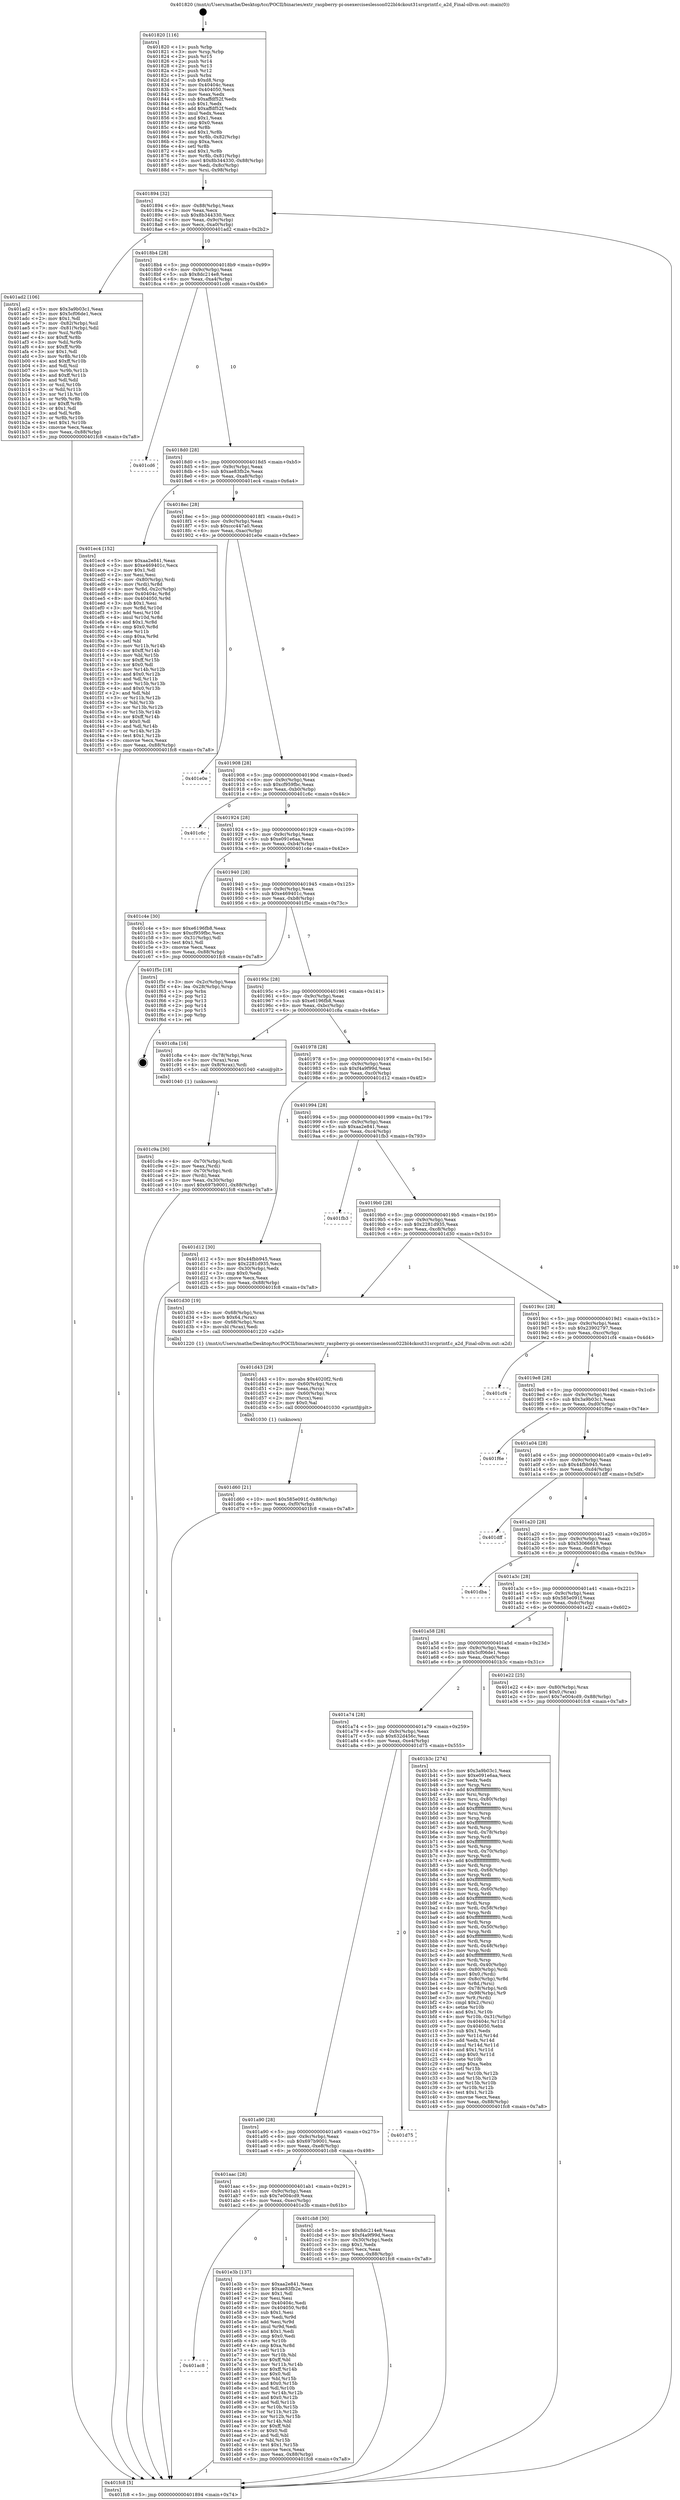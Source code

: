 digraph "0x401820" {
  label = "0x401820 (/mnt/c/Users/mathe/Desktop/tcc/POCII/binaries/extr_raspberry-pi-osexerciseslesson022bl4ckout31srcprintf.c_a2d_Final-ollvm.out::main(0))"
  labelloc = "t"
  node[shape=record]

  Entry [label="",width=0.3,height=0.3,shape=circle,fillcolor=black,style=filled]
  "0x401894" [label="{
     0x401894 [32]\l
     | [instrs]\l
     &nbsp;&nbsp;0x401894 \<+6\>: mov -0x88(%rbp),%eax\l
     &nbsp;&nbsp;0x40189a \<+2\>: mov %eax,%ecx\l
     &nbsp;&nbsp;0x40189c \<+6\>: sub $0x8b344330,%ecx\l
     &nbsp;&nbsp;0x4018a2 \<+6\>: mov %eax,-0x9c(%rbp)\l
     &nbsp;&nbsp;0x4018a8 \<+6\>: mov %ecx,-0xa0(%rbp)\l
     &nbsp;&nbsp;0x4018ae \<+6\>: je 0000000000401ad2 \<main+0x2b2\>\l
  }"]
  "0x401ad2" [label="{
     0x401ad2 [106]\l
     | [instrs]\l
     &nbsp;&nbsp;0x401ad2 \<+5\>: mov $0x3a9b03c1,%eax\l
     &nbsp;&nbsp;0x401ad7 \<+5\>: mov $0x5cf06de1,%ecx\l
     &nbsp;&nbsp;0x401adc \<+2\>: mov $0x1,%dl\l
     &nbsp;&nbsp;0x401ade \<+7\>: mov -0x82(%rbp),%sil\l
     &nbsp;&nbsp;0x401ae5 \<+7\>: mov -0x81(%rbp),%dil\l
     &nbsp;&nbsp;0x401aec \<+3\>: mov %sil,%r8b\l
     &nbsp;&nbsp;0x401aef \<+4\>: xor $0xff,%r8b\l
     &nbsp;&nbsp;0x401af3 \<+3\>: mov %dil,%r9b\l
     &nbsp;&nbsp;0x401af6 \<+4\>: xor $0xff,%r9b\l
     &nbsp;&nbsp;0x401afa \<+3\>: xor $0x1,%dl\l
     &nbsp;&nbsp;0x401afd \<+3\>: mov %r8b,%r10b\l
     &nbsp;&nbsp;0x401b00 \<+4\>: and $0xff,%r10b\l
     &nbsp;&nbsp;0x401b04 \<+3\>: and %dl,%sil\l
     &nbsp;&nbsp;0x401b07 \<+3\>: mov %r9b,%r11b\l
     &nbsp;&nbsp;0x401b0a \<+4\>: and $0xff,%r11b\l
     &nbsp;&nbsp;0x401b0e \<+3\>: and %dl,%dil\l
     &nbsp;&nbsp;0x401b11 \<+3\>: or %sil,%r10b\l
     &nbsp;&nbsp;0x401b14 \<+3\>: or %dil,%r11b\l
     &nbsp;&nbsp;0x401b17 \<+3\>: xor %r11b,%r10b\l
     &nbsp;&nbsp;0x401b1a \<+3\>: or %r9b,%r8b\l
     &nbsp;&nbsp;0x401b1d \<+4\>: xor $0xff,%r8b\l
     &nbsp;&nbsp;0x401b21 \<+3\>: or $0x1,%dl\l
     &nbsp;&nbsp;0x401b24 \<+3\>: and %dl,%r8b\l
     &nbsp;&nbsp;0x401b27 \<+3\>: or %r8b,%r10b\l
     &nbsp;&nbsp;0x401b2a \<+4\>: test $0x1,%r10b\l
     &nbsp;&nbsp;0x401b2e \<+3\>: cmovne %ecx,%eax\l
     &nbsp;&nbsp;0x401b31 \<+6\>: mov %eax,-0x88(%rbp)\l
     &nbsp;&nbsp;0x401b37 \<+5\>: jmp 0000000000401fc8 \<main+0x7a8\>\l
  }"]
  "0x4018b4" [label="{
     0x4018b4 [28]\l
     | [instrs]\l
     &nbsp;&nbsp;0x4018b4 \<+5\>: jmp 00000000004018b9 \<main+0x99\>\l
     &nbsp;&nbsp;0x4018b9 \<+6\>: mov -0x9c(%rbp),%eax\l
     &nbsp;&nbsp;0x4018bf \<+5\>: sub $0x8dc214e8,%eax\l
     &nbsp;&nbsp;0x4018c4 \<+6\>: mov %eax,-0xa4(%rbp)\l
     &nbsp;&nbsp;0x4018ca \<+6\>: je 0000000000401cd6 \<main+0x4b6\>\l
  }"]
  "0x401fc8" [label="{
     0x401fc8 [5]\l
     | [instrs]\l
     &nbsp;&nbsp;0x401fc8 \<+5\>: jmp 0000000000401894 \<main+0x74\>\l
  }"]
  "0x401820" [label="{
     0x401820 [116]\l
     | [instrs]\l
     &nbsp;&nbsp;0x401820 \<+1\>: push %rbp\l
     &nbsp;&nbsp;0x401821 \<+3\>: mov %rsp,%rbp\l
     &nbsp;&nbsp;0x401824 \<+2\>: push %r15\l
     &nbsp;&nbsp;0x401826 \<+2\>: push %r14\l
     &nbsp;&nbsp;0x401828 \<+2\>: push %r13\l
     &nbsp;&nbsp;0x40182a \<+2\>: push %r12\l
     &nbsp;&nbsp;0x40182c \<+1\>: push %rbx\l
     &nbsp;&nbsp;0x40182d \<+7\>: sub $0xd8,%rsp\l
     &nbsp;&nbsp;0x401834 \<+7\>: mov 0x40404c,%eax\l
     &nbsp;&nbsp;0x40183b \<+7\>: mov 0x404050,%ecx\l
     &nbsp;&nbsp;0x401842 \<+2\>: mov %eax,%edx\l
     &nbsp;&nbsp;0x401844 \<+6\>: sub $0xaffdf52f,%edx\l
     &nbsp;&nbsp;0x40184a \<+3\>: sub $0x1,%edx\l
     &nbsp;&nbsp;0x40184d \<+6\>: add $0xaffdf52f,%edx\l
     &nbsp;&nbsp;0x401853 \<+3\>: imul %edx,%eax\l
     &nbsp;&nbsp;0x401856 \<+3\>: and $0x1,%eax\l
     &nbsp;&nbsp;0x401859 \<+3\>: cmp $0x0,%eax\l
     &nbsp;&nbsp;0x40185c \<+4\>: sete %r8b\l
     &nbsp;&nbsp;0x401860 \<+4\>: and $0x1,%r8b\l
     &nbsp;&nbsp;0x401864 \<+7\>: mov %r8b,-0x82(%rbp)\l
     &nbsp;&nbsp;0x40186b \<+3\>: cmp $0xa,%ecx\l
     &nbsp;&nbsp;0x40186e \<+4\>: setl %r8b\l
     &nbsp;&nbsp;0x401872 \<+4\>: and $0x1,%r8b\l
     &nbsp;&nbsp;0x401876 \<+7\>: mov %r8b,-0x81(%rbp)\l
     &nbsp;&nbsp;0x40187d \<+10\>: movl $0x8b344330,-0x88(%rbp)\l
     &nbsp;&nbsp;0x401887 \<+6\>: mov %edi,-0x8c(%rbp)\l
     &nbsp;&nbsp;0x40188d \<+7\>: mov %rsi,-0x98(%rbp)\l
  }"]
  Exit [label="",width=0.3,height=0.3,shape=circle,fillcolor=black,style=filled,peripheries=2]
  "0x401cd6" [label="{
     0x401cd6\l
  }", style=dashed]
  "0x4018d0" [label="{
     0x4018d0 [28]\l
     | [instrs]\l
     &nbsp;&nbsp;0x4018d0 \<+5\>: jmp 00000000004018d5 \<main+0xb5\>\l
     &nbsp;&nbsp;0x4018d5 \<+6\>: mov -0x9c(%rbp),%eax\l
     &nbsp;&nbsp;0x4018db \<+5\>: sub $0xae83fb2e,%eax\l
     &nbsp;&nbsp;0x4018e0 \<+6\>: mov %eax,-0xa8(%rbp)\l
     &nbsp;&nbsp;0x4018e6 \<+6\>: je 0000000000401ec4 \<main+0x6a4\>\l
  }"]
  "0x401ac8" [label="{
     0x401ac8\l
  }", style=dashed]
  "0x401ec4" [label="{
     0x401ec4 [152]\l
     | [instrs]\l
     &nbsp;&nbsp;0x401ec4 \<+5\>: mov $0xaa2e841,%eax\l
     &nbsp;&nbsp;0x401ec9 \<+5\>: mov $0xe469401c,%ecx\l
     &nbsp;&nbsp;0x401ece \<+2\>: mov $0x1,%dl\l
     &nbsp;&nbsp;0x401ed0 \<+2\>: xor %esi,%esi\l
     &nbsp;&nbsp;0x401ed2 \<+4\>: mov -0x80(%rbp),%rdi\l
     &nbsp;&nbsp;0x401ed6 \<+3\>: mov (%rdi),%r8d\l
     &nbsp;&nbsp;0x401ed9 \<+4\>: mov %r8d,-0x2c(%rbp)\l
     &nbsp;&nbsp;0x401edd \<+8\>: mov 0x40404c,%r8d\l
     &nbsp;&nbsp;0x401ee5 \<+8\>: mov 0x404050,%r9d\l
     &nbsp;&nbsp;0x401eed \<+3\>: sub $0x1,%esi\l
     &nbsp;&nbsp;0x401ef0 \<+3\>: mov %r8d,%r10d\l
     &nbsp;&nbsp;0x401ef3 \<+3\>: add %esi,%r10d\l
     &nbsp;&nbsp;0x401ef6 \<+4\>: imul %r10d,%r8d\l
     &nbsp;&nbsp;0x401efa \<+4\>: and $0x1,%r8d\l
     &nbsp;&nbsp;0x401efe \<+4\>: cmp $0x0,%r8d\l
     &nbsp;&nbsp;0x401f02 \<+4\>: sete %r11b\l
     &nbsp;&nbsp;0x401f06 \<+4\>: cmp $0xa,%r9d\l
     &nbsp;&nbsp;0x401f0a \<+3\>: setl %bl\l
     &nbsp;&nbsp;0x401f0d \<+3\>: mov %r11b,%r14b\l
     &nbsp;&nbsp;0x401f10 \<+4\>: xor $0xff,%r14b\l
     &nbsp;&nbsp;0x401f14 \<+3\>: mov %bl,%r15b\l
     &nbsp;&nbsp;0x401f17 \<+4\>: xor $0xff,%r15b\l
     &nbsp;&nbsp;0x401f1b \<+3\>: xor $0x0,%dl\l
     &nbsp;&nbsp;0x401f1e \<+3\>: mov %r14b,%r12b\l
     &nbsp;&nbsp;0x401f21 \<+4\>: and $0x0,%r12b\l
     &nbsp;&nbsp;0x401f25 \<+3\>: and %dl,%r11b\l
     &nbsp;&nbsp;0x401f28 \<+3\>: mov %r15b,%r13b\l
     &nbsp;&nbsp;0x401f2b \<+4\>: and $0x0,%r13b\l
     &nbsp;&nbsp;0x401f2f \<+2\>: and %dl,%bl\l
     &nbsp;&nbsp;0x401f31 \<+3\>: or %r11b,%r12b\l
     &nbsp;&nbsp;0x401f34 \<+3\>: or %bl,%r13b\l
     &nbsp;&nbsp;0x401f37 \<+3\>: xor %r13b,%r12b\l
     &nbsp;&nbsp;0x401f3a \<+3\>: or %r15b,%r14b\l
     &nbsp;&nbsp;0x401f3d \<+4\>: xor $0xff,%r14b\l
     &nbsp;&nbsp;0x401f41 \<+3\>: or $0x0,%dl\l
     &nbsp;&nbsp;0x401f44 \<+3\>: and %dl,%r14b\l
     &nbsp;&nbsp;0x401f47 \<+3\>: or %r14b,%r12b\l
     &nbsp;&nbsp;0x401f4a \<+4\>: test $0x1,%r12b\l
     &nbsp;&nbsp;0x401f4e \<+3\>: cmovne %ecx,%eax\l
     &nbsp;&nbsp;0x401f51 \<+6\>: mov %eax,-0x88(%rbp)\l
     &nbsp;&nbsp;0x401f57 \<+5\>: jmp 0000000000401fc8 \<main+0x7a8\>\l
  }"]
  "0x4018ec" [label="{
     0x4018ec [28]\l
     | [instrs]\l
     &nbsp;&nbsp;0x4018ec \<+5\>: jmp 00000000004018f1 \<main+0xd1\>\l
     &nbsp;&nbsp;0x4018f1 \<+6\>: mov -0x9c(%rbp),%eax\l
     &nbsp;&nbsp;0x4018f7 \<+5\>: sub $0xccc447a0,%eax\l
     &nbsp;&nbsp;0x4018fc \<+6\>: mov %eax,-0xac(%rbp)\l
     &nbsp;&nbsp;0x401902 \<+6\>: je 0000000000401e0e \<main+0x5ee\>\l
  }"]
  "0x401e3b" [label="{
     0x401e3b [137]\l
     | [instrs]\l
     &nbsp;&nbsp;0x401e3b \<+5\>: mov $0xaa2e841,%eax\l
     &nbsp;&nbsp;0x401e40 \<+5\>: mov $0xae83fb2e,%ecx\l
     &nbsp;&nbsp;0x401e45 \<+2\>: mov $0x1,%dl\l
     &nbsp;&nbsp;0x401e47 \<+2\>: xor %esi,%esi\l
     &nbsp;&nbsp;0x401e49 \<+7\>: mov 0x40404c,%edi\l
     &nbsp;&nbsp;0x401e50 \<+8\>: mov 0x404050,%r8d\l
     &nbsp;&nbsp;0x401e58 \<+3\>: sub $0x1,%esi\l
     &nbsp;&nbsp;0x401e5b \<+3\>: mov %edi,%r9d\l
     &nbsp;&nbsp;0x401e5e \<+3\>: add %esi,%r9d\l
     &nbsp;&nbsp;0x401e61 \<+4\>: imul %r9d,%edi\l
     &nbsp;&nbsp;0x401e65 \<+3\>: and $0x1,%edi\l
     &nbsp;&nbsp;0x401e68 \<+3\>: cmp $0x0,%edi\l
     &nbsp;&nbsp;0x401e6b \<+4\>: sete %r10b\l
     &nbsp;&nbsp;0x401e6f \<+4\>: cmp $0xa,%r8d\l
     &nbsp;&nbsp;0x401e73 \<+4\>: setl %r11b\l
     &nbsp;&nbsp;0x401e77 \<+3\>: mov %r10b,%bl\l
     &nbsp;&nbsp;0x401e7a \<+3\>: xor $0xff,%bl\l
     &nbsp;&nbsp;0x401e7d \<+3\>: mov %r11b,%r14b\l
     &nbsp;&nbsp;0x401e80 \<+4\>: xor $0xff,%r14b\l
     &nbsp;&nbsp;0x401e84 \<+3\>: xor $0x0,%dl\l
     &nbsp;&nbsp;0x401e87 \<+3\>: mov %bl,%r15b\l
     &nbsp;&nbsp;0x401e8a \<+4\>: and $0x0,%r15b\l
     &nbsp;&nbsp;0x401e8e \<+3\>: and %dl,%r10b\l
     &nbsp;&nbsp;0x401e91 \<+3\>: mov %r14b,%r12b\l
     &nbsp;&nbsp;0x401e94 \<+4\>: and $0x0,%r12b\l
     &nbsp;&nbsp;0x401e98 \<+3\>: and %dl,%r11b\l
     &nbsp;&nbsp;0x401e9b \<+3\>: or %r10b,%r15b\l
     &nbsp;&nbsp;0x401e9e \<+3\>: or %r11b,%r12b\l
     &nbsp;&nbsp;0x401ea1 \<+3\>: xor %r12b,%r15b\l
     &nbsp;&nbsp;0x401ea4 \<+3\>: or %r14b,%bl\l
     &nbsp;&nbsp;0x401ea7 \<+3\>: xor $0xff,%bl\l
     &nbsp;&nbsp;0x401eaa \<+3\>: or $0x0,%dl\l
     &nbsp;&nbsp;0x401ead \<+2\>: and %dl,%bl\l
     &nbsp;&nbsp;0x401eaf \<+3\>: or %bl,%r15b\l
     &nbsp;&nbsp;0x401eb2 \<+4\>: test $0x1,%r15b\l
     &nbsp;&nbsp;0x401eb6 \<+3\>: cmovne %ecx,%eax\l
     &nbsp;&nbsp;0x401eb9 \<+6\>: mov %eax,-0x88(%rbp)\l
     &nbsp;&nbsp;0x401ebf \<+5\>: jmp 0000000000401fc8 \<main+0x7a8\>\l
  }"]
  "0x401e0e" [label="{
     0x401e0e\l
  }", style=dashed]
  "0x401908" [label="{
     0x401908 [28]\l
     | [instrs]\l
     &nbsp;&nbsp;0x401908 \<+5\>: jmp 000000000040190d \<main+0xed\>\l
     &nbsp;&nbsp;0x40190d \<+6\>: mov -0x9c(%rbp),%eax\l
     &nbsp;&nbsp;0x401913 \<+5\>: sub $0xcf959fbc,%eax\l
     &nbsp;&nbsp;0x401918 \<+6\>: mov %eax,-0xb0(%rbp)\l
     &nbsp;&nbsp;0x40191e \<+6\>: je 0000000000401c6c \<main+0x44c\>\l
  }"]
  "0x401d60" [label="{
     0x401d60 [21]\l
     | [instrs]\l
     &nbsp;&nbsp;0x401d60 \<+10\>: movl $0x585e091f,-0x88(%rbp)\l
     &nbsp;&nbsp;0x401d6a \<+6\>: mov %eax,-0xf0(%rbp)\l
     &nbsp;&nbsp;0x401d70 \<+5\>: jmp 0000000000401fc8 \<main+0x7a8\>\l
  }"]
  "0x401c6c" [label="{
     0x401c6c\l
  }", style=dashed]
  "0x401924" [label="{
     0x401924 [28]\l
     | [instrs]\l
     &nbsp;&nbsp;0x401924 \<+5\>: jmp 0000000000401929 \<main+0x109\>\l
     &nbsp;&nbsp;0x401929 \<+6\>: mov -0x9c(%rbp),%eax\l
     &nbsp;&nbsp;0x40192f \<+5\>: sub $0xe091e6aa,%eax\l
     &nbsp;&nbsp;0x401934 \<+6\>: mov %eax,-0xb4(%rbp)\l
     &nbsp;&nbsp;0x40193a \<+6\>: je 0000000000401c4e \<main+0x42e\>\l
  }"]
  "0x401d43" [label="{
     0x401d43 [29]\l
     | [instrs]\l
     &nbsp;&nbsp;0x401d43 \<+10\>: movabs $0x4020f2,%rdi\l
     &nbsp;&nbsp;0x401d4d \<+4\>: mov -0x60(%rbp),%rcx\l
     &nbsp;&nbsp;0x401d51 \<+2\>: mov %eax,(%rcx)\l
     &nbsp;&nbsp;0x401d53 \<+4\>: mov -0x60(%rbp),%rcx\l
     &nbsp;&nbsp;0x401d57 \<+2\>: mov (%rcx),%esi\l
     &nbsp;&nbsp;0x401d59 \<+2\>: mov $0x0,%al\l
     &nbsp;&nbsp;0x401d5b \<+5\>: call 0000000000401030 \<printf@plt\>\l
     | [calls]\l
     &nbsp;&nbsp;0x401030 \{1\} (unknown)\l
  }"]
  "0x401c4e" [label="{
     0x401c4e [30]\l
     | [instrs]\l
     &nbsp;&nbsp;0x401c4e \<+5\>: mov $0xe6196fb8,%eax\l
     &nbsp;&nbsp;0x401c53 \<+5\>: mov $0xcf959fbc,%ecx\l
     &nbsp;&nbsp;0x401c58 \<+3\>: mov -0x31(%rbp),%dl\l
     &nbsp;&nbsp;0x401c5b \<+3\>: test $0x1,%dl\l
     &nbsp;&nbsp;0x401c5e \<+3\>: cmovne %ecx,%eax\l
     &nbsp;&nbsp;0x401c61 \<+6\>: mov %eax,-0x88(%rbp)\l
     &nbsp;&nbsp;0x401c67 \<+5\>: jmp 0000000000401fc8 \<main+0x7a8\>\l
  }"]
  "0x401940" [label="{
     0x401940 [28]\l
     | [instrs]\l
     &nbsp;&nbsp;0x401940 \<+5\>: jmp 0000000000401945 \<main+0x125\>\l
     &nbsp;&nbsp;0x401945 \<+6\>: mov -0x9c(%rbp),%eax\l
     &nbsp;&nbsp;0x40194b \<+5\>: sub $0xe469401c,%eax\l
     &nbsp;&nbsp;0x401950 \<+6\>: mov %eax,-0xb8(%rbp)\l
     &nbsp;&nbsp;0x401956 \<+6\>: je 0000000000401f5c \<main+0x73c\>\l
  }"]
  "0x401aac" [label="{
     0x401aac [28]\l
     | [instrs]\l
     &nbsp;&nbsp;0x401aac \<+5\>: jmp 0000000000401ab1 \<main+0x291\>\l
     &nbsp;&nbsp;0x401ab1 \<+6\>: mov -0x9c(%rbp),%eax\l
     &nbsp;&nbsp;0x401ab7 \<+5\>: sub $0x7e004cd9,%eax\l
     &nbsp;&nbsp;0x401abc \<+6\>: mov %eax,-0xec(%rbp)\l
     &nbsp;&nbsp;0x401ac2 \<+6\>: je 0000000000401e3b \<main+0x61b\>\l
  }"]
  "0x401f5c" [label="{
     0x401f5c [18]\l
     | [instrs]\l
     &nbsp;&nbsp;0x401f5c \<+3\>: mov -0x2c(%rbp),%eax\l
     &nbsp;&nbsp;0x401f5f \<+4\>: lea -0x28(%rbp),%rsp\l
     &nbsp;&nbsp;0x401f63 \<+1\>: pop %rbx\l
     &nbsp;&nbsp;0x401f64 \<+2\>: pop %r12\l
     &nbsp;&nbsp;0x401f66 \<+2\>: pop %r13\l
     &nbsp;&nbsp;0x401f68 \<+2\>: pop %r14\l
     &nbsp;&nbsp;0x401f6a \<+2\>: pop %r15\l
     &nbsp;&nbsp;0x401f6c \<+1\>: pop %rbp\l
     &nbsp;&nbsp;0x401f6d \<+1\>: ret\l
  }"]
  "0x40195c" [label="{
     0x40195c [28]\l
     | [instrs]\l
     &nbsp;&nbsp;0x40195c \<+5\>: jmp 0000000000401961 \<main+0x141\>\l
     &nbsp;&nbsp;0x401961 \<+6\>: mov -0x9c(%rbp),%eax\l
     &nbsp;&nbsp;0x401967 \<+5\>: sub $0xe6196fb8,%eax\l
     &nbsp;&nbsp;0x40196c \<+6\>: mov %eax,-0xbc(%rbp)\l
     &nbsp;&nbsp;0x401972 \<+6\>: je 0000000000401c8a \<main+0x46a\>\l
  }"]
  "0x401cb8" [label="{
     0x401cb8 [30]\l
     | [instrs]\l
     &nbsp;&nbsp;0x401cb8 \<+5\>: mov $0x8dc214e8,%eax\l
     &nbsp;&nbsp;0x401cbd \<+5\>: mov $0xf4a9f99d,%ecx\l
     &nbsp;&nbsp;0x401cc2 \<+3\>: mov -0x30(%rbp),%edx\l
     &nbsp;&nbsp;0x401cc5 \<+3\>: cmp $0x1,%edx\l
     &nbsp;&nbsp;0x401cc8 \<+3\>: cmovl %ecx,%eax\l
     &nbsp;&nbsp;0x401ccb \<+6\>: mov %eax,-0x88(%rbp)\l
     &nbsp;&nbsp;0x401cd1 \<+5\>: jmp 0000000000401fc8 \<main+0x7a8\>\l
  }"]
  "0x401c8a" [label="{
     0x401c8a [16]\l
     | [instrs]\l
     &nbsp;&nbsp;0x401c8a \<+4\>: mov -0x78(%rbp),%rax\l
     &nbsp;&nbsp;0x401c8e \<+3\>: mov (%rax),%rax\l
     &nbsp;&nbsp;0x401c91 \<+4\>: mov 0x8(%rax),%rdi\l
     &nbsp;&nbsp;0x401c95 \<+5\>: call 0000000000401040 \<atoi@plt\>\l
     | [calls]\l
     &nbsp;&nbsp;0x401040 \{1\} (unknown)\l
  }"]
  "0x401978" [label="{
     0x401978 [28]\l
     | [instrs]\l
     &nbsp;&nbsp;0x401978 \<+5\>: jmp 000000000040197d \<main+0x15d\>\l
     &nbsp;&nbsp;0x40197d \<+6\>: mov -0x9c(%rbp),%eax\l
     &nbsp;&nbsp;0x401983 \<+5\>: sub $0xf4a9f99d,%eax\l
     &nbsp;&nbsp;0x401988 \<+6\>: mov %eax,-0xc0(%rbp)\l
     &nbsp;&nbsp;0x40198e \<+6\>: je 0000000000401d12 \<main+0x4f2\>\l
  }"]
  "0x401a90" [label="{
     0x401a90 [28]\l
     | [instrs]\l
     &nbsp;&nbsp;0x401a90 \<+5\>: jmp 0000000000401a95 \<main+0x275\>\l
     &nbsp;&nbsp;0x401a95 \<+6\>: mov -0x9c(%rbp),%eax\l
     &nbsp;&nbsp;0x401a9b \<+5\>: sub $0x697b9001,%eax\l
     &nbsp;&nbsp;0x401aa0 \<+6\>: mov %eax,-0xe8(%rbp)\l
     &nbsp;&nbsp;0x401aa6 \<+6\>: je 0000000000401cb8 \<main+0x498\>\l
  }"]
  "0x401d12" [label="{
     0x401d12 [30]\l
     | [instrs]\l
     &nbsp;&nbsp;0x401d12 \<+5\>: mov $0x44fbb945,%eax\l
     &nbsp;&nbsp;0x401d17 \<+5\>: mov $0x2281d935,%ecx\l
     &nbsp;&nbsp;0x401d1c \<+3\>: mov -0x30(%rbp),%edx\l
     &nbsp;&nbsp;0x401d1f \<+3\>: cmp $0x0,%edx\l
     &nbsp;&nbsp;0x401d22 \<+3\>: cmove %ecx,%eax\l
     &nbsp;&nbsp;0x401d25 \<+6\>: mov %eax,-0x88(%rbp)\l
     &nbsp;&nbsp;0x401d2b \<+5\>: jmp 0000000000401fc8 \<main+0x7a8\>\l
  }"]
  "0x401994" [label="{
     0x401994 [28]\l
     | [instrs]\l
     &nbsp;&nbsp;0x401994 \<+5\>: jmp 0000000000401999 \<main+0x179\>\l
     &nbsp;&nbsp;0x401999 \<+6\>: mov -0x9c(%rbp),%eax\l
     &nbsp;&nbsp;0x40199f \<+5\>: sub $0xaa2e841,%eax\l
     &nbsp;&nbsp;0x4019a4 \<+6\>: mov %eax,-0xc4(%rbp)\l
     &nbsp;&nbsp;0x4019aa \<+6\>: je 0000000000401fb3 \<main+0x793\>\l
  }"]
  "0x401d75" [label="{
     0x401d75\l
  }", style=dashed]
  "0x401fb3" [label="{
     0x401fb3\l
  }", style=dashed]
  "0x4019b0" [label="{
     0x4019b0 [28]\l
     | [instrs]\l
     &nbsp;&nbsp;0x4019b0 \<+5\>: jmp 00000000004019b5 \<main+0x195\>\l
     &nbsp;&nbsp;0x4019b5 \<+6\>: mov -0x9c(%rbp),%eax\l
     &nbsp;&nbsp;0x4019bb \<+5\>: sub $0x2281d935,%eax\l
     &nbsp;&nbsp;0x4019c0 \<+6\>: mov %eax,-0xc8(%rbp)\l
     &nbsp;&nbsp;0x4019c6 \<+6\>: je 0000000000401d30 \<main+0x510\>\l
  }"]
  "0x401c9a" [label="{
     0x401c9a [30]\l
     | [instrs]\l
     &nbsp;&nbsp;0x401c9a \<+4\>: mov -0x70(%rbp),%rdi\l
     &nbsp;&nbsp;0x401c9e \<+2\>: mov %eax,(%rdi)\l
     &nbsp;&nbsp;0x401ca0 \<+4\>: mov -0x70(%rbp),%rdi\l
     &nbsp;&nbsp;0x401ca4 \<+2\>: mov (%rdi),%eax\l
     &nbsp;&nbsp;0x401ca6 \<+3\>: mov %eax,-0x30(%rbp)\l
     &nbsp;&nbsp;0x401ca9 \<+10\>: movl $0x697b9001,-0x88(%rbp)\l
     &nbsp;&nbsp;0x401cb3 \<+5\>: jmp 0000000000401fc8 \<main+0x7a8\>\l
  }"]
  "0x401d30" [label="{
     0x401d30 [19]\l
     | [instrs]\l
     &nbsp;&nbsp;0x401d30 \<+4\>: mov -0x68(%rbp),%rax\l
     &nbsp;&nbsp;0x401d34 \<+3\>: movb $0x64,(%rax)\l
     &nbsp;&nbsp;0x401d37 \<+4\>: mov -0x68(%rbp),%rax\l
     &nbsp;&nbsp;0x401d3b \<+3\>: movsbl (%rax),%edi\l
     &nbsp;&nbsp;0x401d3e \<+5\>: call 0000000000401220 \<a2d\>\l
     | [calls]\l
     &nbsp;&nbsp;0x401220 \{1\} (/mnt/c/Users/mathe/Desktop/tcc/POCII/binaries/extr_raspberry-pi-osexerciseslesson022bl4ckout31srcprintf.c_a2d_Final-ollvm.out::a2d)\l
  }"]
  "0x4019cc" [label="{
     0x4019cc [28]\l
     | [instrs]\l
     &nbsp;&nbsp;0x4019cc \<+5\>: jmp 00000000004019d1 \<main+0x1b1\>\l
     &nbsp;&nbsp;0x4019d1 \<+6\>: mov -0x9c(%rbp),%eax\l
     &nbsp;&nbsp;0x4019d7 \<+5\>: sub $0x23902797,%eax\l
     &nbsp;&nbsp;0x4019dc \<+6\>: mov %eax,-0xcc(%rbp)\l
     &nbsp;&nbsp;0x4019e2 \<+6\>: je 0000000000401cf4 \<main+0x4d4\>\l
  }"]
  "0x401a74" [label="{
     0x401a74 [28]\l
     | [instrs]\l
     &nbsp;&nbsp;0x401a74 \<+5\>: jmp 0000000000401a79 \<main+0x259\>\l
     &nbsp;&nbsp;0x401a79 \<+6\>: mov -0x9c(%rbp),%eax\l
     &nbsp;&nbsp;0x401a7f \<+5\>: sub $0x632d456c,%eax\l
     &nbsp;&nbsp;0x401a84 \<+6\>: mov %eax,-0xe4(%rbp)\l
     &nbsp;&nbsp;0x401a8a \<+6\>: je 0000000000401d75 \<main+0x555\>\l
  }"]
  "0x401cf4" [label="{
     0x401cf4\l
  }", style=dashed]
  "0x4019e8" [label="{
     0x4019e8 [28]\l
     | [instrs]\l
     &nbsp;&nbsp;0x4019e8 \<+5\>: jmp 00000000004019ed \<main+0x1cd\>\l
     &nbsp;&nbsp;0x4019ed \<+6\>: mov -0x9c(%rbp),%eax\l
     &nbsp;&nbsp;0x4019f3 \<+5\>: sub $0x3a9b03c1,%eax\l
     &nbsp;&nbsp;0x4019f8 \<+6\>: mov %eax,-0xd0(%rbp)\l
     &nbsp;&nbsp;0x4019fe \<+6\>: je 0000000000401f6e \<main+0x74e\>\l
  }"]
  "0x401b3c" [label="{
     0x401b3c [274]\l
     | [instrs]\l
     &nbsp;&nbsp;0x401b3c \<+5\>: mov $0x3a9b03c1,%eax\l
     &nbsp;&nbsp;0x401b41 \<+5\>: mov $0xe091e6aa,%ecx\l
     &nbsp;&nbsp;0x401b46 \<+2\>: xor %edx,%edx\l
     &nbsp;&nbsp;0x401b48 \<+3\>: mov %rsp,%rsi\l
     &nbsp;&nbsp;0x401b4b \<+4\>: add $0xfffffffffffffff0,%rsi\l
     &nbsp;&nbsp;0x401b4f \<+3\>: mov %rsi,%rsp\l
     &nbsp;&nbsp;0x401b52 \<+4\>: mov %rsi,-0x80(%rbp)\l
     &nbsp;&nbsp;0x401b56 \<+3\>: mov %rsp,%rsi\l
     &nbsp;&nbsp;0x401b59 \<+4\>: add $0xfffffffffffffff0,%rsi\l
     &nbsp;&nbsp;0x401b5d \<+3\>: mov %rsi,%rsp\l
     &nbsp;&nbsp;0x401b60 \<+3\>: mov %rsp,%rdi\l
     &nbsp;&nbsp;0x401b63 \<+4\>: add $0xfffffffffffffff0,%rdi\l
     &nbsp;&nbsp;0x401b67 \<+3\>: mov %rdi,%rsp\l
     &nbsp;&nbsp;0x401b6a \<+4\>: mov %rdi,-0x78(%rbp)\l
     &nbsp;&nbsp;0x401b6e \<+3\>: mov %rsp,%rdi\l
     &nbsp;&nbsp;0x401b71 \<+4\>: add $0xfffffffffffffff0,%rdi\l
     &nbsp;&nbsp;0x401b75 \<+3\>: mov %rdi,%rsp\l
     &nbsp;&nbsp;0x401b78 \<+4\>: mov %rdi,-0x70(%rbp)\l
     &nbsp;&nbsp;0x401b7c \<+3\>: mov %rsp,%rdi\l
     &nbsp;&nbsp;0x401b7f \<+4\>: add $0xfffffffffffffff0,%rdi\l
     &nbsp;&nbsp;0x401b83 \<+3\>: mov %rdi,%rsp\l
     &nbsp;&nbsp;0x401b86 \<+4\>: mov %rdi,-0x68(%rbp)\l
     &nbsp;&nbsp;0x401b8a \<+3\>: mov %rsp,%rdi\l
     &nbsp;&nbsp;0x401b8d \<+4\>: add $0xfffffffffffffff0,%rdi\l
     &nbsp;&nbsp;0x401b91 \<+3\>: mov %rdi,%rsp\l
     &nbsp;&nbsp;0x401b94 \<+4\>: mov %rdi,-0x60(%rbp)\l
     &nbsp;&nbsp;0x401b98 \<+3\>: mov %rsp,%rdi\l
     &nbsp;&nbsp;0x401b9b \<+4\>: add $0xfffffffffffffff0,%rdi\l
     &nbsp;&nbsp;0x401b9f \<+3\>: mov %rdi,%rsp\l
     &nbsp;&nbsp;0x401ba2 \<+4\>: mov %rdi,-0x58(%rbp)\l
     &nbsp;&nbsp;0x401ba6 \<+3\>: mov %rsp,%rdi\l
     &nbsp;&nbsp;0x401ba9 \<+4\>: add $0xfffffffffffffff0,%rdi\l
     &nbsp;&nbsp;0x401bad \<+3\>: mov %rdi,%rsp\l
     &nbsp;&nbsp;0x401bb0 \<+4\>: mov %rdi,-0x50(%rbp)\l
     &nbsp;&nbsp;0x401bb4 \<+3\>: mov %rsp,%rdi\l
     &nbsp;&nbsp;0x401bb7 \<+4\>: add $0xfffffffffffffff0,%rdi\l
     &nbsp;&nbsp;0x401bbb \<+3\>: mov %rdi,%rsp\l
     &nbsp;&nbsp;0x401bbe \<+4\>: mov %rdi,-0x48(%rbp)\l
     &nbsp;&nbsp;0x401bc2 \<+3\>: mov %rsp,%rdi\l
     &nbsp;&nbsp;0x401bc5 \<+4\>: add $0xfffffffffffffff0,%rdi\l
     &nbsp;&nbsp;0x401bc9 \<+3\>: mov %rdi,%rsp\l
     &nbsp;&nbsp;0x401bcc \<+4\>: mov %rdi,-0x40(%rbp)\l
     &nbsp;&nbsp;0x401bd0 \<+4\>: mov -0x80(%rbp),%rdi\l
     &nbsp;&nbsp;0x401bd4 \<+6\>: movl $0x0,(%rdi)\l
     &nbsp;&nbsp;0x401bda \<+7\>: mov -0x8c(%rbp),%r8d\l
     &nbsp;&nbsp;0x401be1 \<+3\>: mov %r8d,(%rsi)\l
     &nbsp;&nbsp;0x401be4 \<+4\>: mov -0x78(%rbp),%rdi\l
     &nbsp;&nbsp;0x401be8 \<+7\>: mov -0x98(%rbp),%r9\l
     &nbsp;&nbsp;0x401bef \<+3\>: mov %r9,(%rdi)\l
     &nbsp;&nbsp;0x401bf2 \<+3\>: cmpl $0x2,(%rsi)\l
     &nbsp;&nbsp;0x401bf5 \<+4\>: setne %r10b\l
     &nbsp;&nbsp;0x401bf9 \<+4\>: and $0x1,%r10b\l
     &nbsp;&nbsp;0x401bfd \<+4\>: mov %r10b,-0x31(%rbp)\l
     &nbsp;&nbsp;0x401c01 \<+8\>: mov 0x40404c,%r11d\l
     &nbsp;&nbsp;0x401c09 \<+7\>: mov 0x404050,%ebx\l
     &nbsp;&nbsp;0x401c10 \<+3\>: sub $0x1,%edx\l
     &nbsp;&nbsp;0x401c13 \<+3\>: mov %r11d,%r14d\l
     &nbsp;&nbsp;0x401c16 \<+3\>: add %edx,%r14d\l
     &nbsp;&nbsp;0x401c19 \<+4\>: imul %r14d,%r11d\l
     &nbsp;&nbsp;0x401c1d \<+4\>: and $0x1,%r11d\l
     &nbsp;&nbsp;0x401c21 \<+4\>: cmp $0x0,%r11d\l
     &nbsp;&nbsp;0x401c25 \<+4\>: sete %r10b\l
     &nbsp;&nbsp;0x401c29 \<+3\>: cmp $0xa,%ebx\l
     &nbsp;&nbsp;0x401c2c \<+4\>: setl %r15b\l
     &nbsp;&nbsp;0x401c30 \<+3\>: mov %r10b,%r12b\l
     &nbsp;&nbsp;0x401c33 \<+3\>: and %r15b,%r12b\l
     &nbsp;&nbsp;0x401c36 \<+3\>: xor %r15b,%r10b\l
     &nbsp;&nbsp;0x401c39 \<+3\>: or %r10b,%r12b\l
     &nbsp;&nbsp;0x401c3c \<+4\>: test $0x1,%r12b\l
     &nbsp;&nbsp;0x401c40 \<+3\>: cmovne %ecx,%eax\l
     &nbsp;&nbsp;0x401c43 \<+6\>: mov %eax,-0x88(%rbp)\l
     &nbsp;&nbsp;0x401c49 \<+5\>: jmp 0000000000401fc8 \<main+0x7a8\>\l
  }"]
  "0x401f6e" [label="{
     0x401f6e\l
  }", style=dashed]
  "0x401a04" [label="{
     0x401a04 [28]\l
     | [instrs]\l
     &nbsp;&nbsp;0x401a04 \<+5\>: jmp 0000000000401a09 \<main+0x1e9\>\l
     &nbsp;&nbsp;0x401a09 \<+6\>: mov -0x9c(%rbp),%eax\l
     &nbsp;&nbsp;0x401a0f \<+5\>: sub $0x44fbb945,%eax\l
     &nbsp;&nbsp;0x401a14 \<+6\>: mov %eax,-0xd4(%rbp)\l
     &nbsp;&nbsp;0x401a1a \<+6\>: je 0000000000401dff \<main+0x5df\>\l
  }"]
  "0x401a58" [label="{
     0x401a58 [28]\l
     | [instrs]\l
     &nbsp;&nbsp;0x401a58 \<+5\>: jmp 0000000000401a5d \<main+0x23d\>\l
     &nbsp;&nbsp;0x401a5d \<+6\>: mov -0x9c(%rbp),%eax\l
     &nbsp;&nbsp;0x401a63 \<+5\>: sub $0x5cf06de1,%eax\l
     &nbsp;&nbsp;0x401a68 \<+6\>: mov %eax,-0xe0(%rbp)\l
     &nbsp;&nbsp;0x401a6e \<+6\>: je 0000000000401b3c \<main+0x31c\>\l
  }"]
  "0x401dff" [label="{
     0x401dff\l
  }", style=dashed]
  "0x401a20" [label="{
     0x401a20 [28]\l
     | [instrs]\l
     &nbsp;&nbsp;0x401a20 \<+5\>: jmp 0000000000401a25 \<main+0x205\>\l
     &nbsp;&nbsp;0x401a25 \<+6\>: mov -0x9c(%rbp),%eax\l
     &nbsp;&nbsp;0x401a2b \<+5\>: sub $0x53066618,%eax\l
     &nbsp;&nbsp;0x401a30 \<+6\>: mov %eax,-0xd8(%rbp)\l
     &nbsp;&nbsp;0x401a36 \<+6\>: je 0000000000401dba \<main+0x59a\>\l
  }"]
  "0x401e22" [label="{
     0x401e22 [25]\l
     | [instrs]\l
     &nbsp;&nbsp;0x401e22 \<+4\>: mov -0x80(%rbp),%rax\l
     &nbsp;&nbsp;0x401e26 \<+6\>: movl $0x0,(%rax)\l
     &nbsp;&nbsp;0x401e2c \<+10\>: movl $0x7e004cd9,-0x88(%rbp)\l
     &nbsp;&nbsp;0x401e36 \<+5\>: jmp 0000000000401fc8 \<main+0x7a8\>\l
  }"]
  "0x401dba" [label="{
     0x401dba\l
  }", style=dashed]
  "0x401a3c" [label="{
     0x401a3c [28]\l
     | [instrs]\l
     &nbsp;&nbsp;0x401a3c \<+5\>: jmp 0000000000401a41 \<main+0x221\>\l
     &nbsp;&nbsp;0x401a41 \<+6\>: mov -0x9c(%rbp),%eax\l
     &nbsp;&nbsp;0x401a47 \<+5\>: sub $0x585e091f,%eax\l
     &nbsp;&nbsp;0x401a4c \<+6\>: mov %eax,-0xdc(%rbp)\l
     &nbsp;&nbsp;0x401a52 \<+6\>: je 0000000000401e22 \<main+0x602\>\l
  }"]
  Entry -> "0x401820" [label=" 1"]
  "0x401894" -> "0x401ad2" [label=" 1"]
  "0x401894" -> "0x4018b4" [label=" 10"]
  "0x401ad2" -> "0x401fc8" [label=" 1"]
  "0x401820" -> "0x401894" [label=" 1"]
  "0x401fc8" -> "0x401894" [label=" 10"]
  "0x401f5c" -> Exit [label=" 1"]
  "0x4018b4" -> "0x401cd6" [label=" 0"]
  "0x4018b4" -> "0x4018d0" [label=" 10"]
  "0x401ec4" -> "0x401fc8" [label=" 1"]
  "0x4018d0" -> "0x401ec4" [label=" 1"]
  "0x4018d0" -> "0x4018ec" [label=" 9"]
  "0x401e3b" -> "0x401fc8" [label=" 1"]
  "0x4018ec" -> "0x401e0e" [label=" 0"]
  "0x4018ec" -> "0x401908" [label=" 9"]
  "0x401aac" -> "0x401ac8" [label=" 0"]
  "0x401908" -> "0x401c6c" [label=" 0"]
  "0x401908" -> "0x401924" [label=" 9"]
  "0x401aac" -> "0x401e3b" [label=" 1"]
  "0x401924" -> "0x401c4e" [label=" 1"]
  "0x401924" -> "0x401940" [label=" 8"]
  "0x401e22" -> "0x401fc8" [label=" 1"]
  "0x401940" -> "0x401f5c" [label=" 1"]
  "0x401940" -> "0x40195c" [label=" 7"]
  "0x401d60" -> "0x401fc8" [label=" 1"]
  "0x40195c" -> "0x401c8a" [label=" 1"]
  "0x40195c" -> "0x401978" [label=" 6"]
  "0x401d43" -> "0x401d60" [label=" 1"]
  "0x401978" -> "0x401d12" [label=" 1"]
  "0x401978" -> "0x401994" [label=" 5"]
  "0x401d12" -> "0x401fc8" [label=" 1"]
  "0x401994" -> "0x401fb3" [label=" 0"]
  "0x401994" -> "0x4019b0" [label=" 5"]
  "0x401cb8" -> "0x401fc8" [label=" 1"]
  "0x4019b0" -> "0x401d30" [label=" 1"]
  "0x4019b0" -> "0x4019cc" [label=" 4"]
  "0x401a90" -> "0x401cb8" [label=" 1"]
  "0x4019cc" -> "0x401cf4" [label=" 0"]
  "0x4019cc" -> "0x4019e8" [label=" 4"]
  "0x401a74" -> "0x401a90" [label=" 2"]
  "0x4019e8" -> "0x401f6e" [label=" 0"]
  "0x4019e8" -> "0x401a04" [label=" 4"]
  "0x401a74" -> "0x401d75" [label=" 0"]
  "0x401a04" -> "0x401dff" [label=" 0"]
  "0x401a04" -> "0x401a20" [label=" 4"]
  "0x401c9a" -> "0x401fc8" [label=" 1"]
  "0x401a20" -> "0x401dba" [label=" 0"]
  "0x401a20" -> "0x401a3c" [label=" 4"]
  "0x401c8a" -> "0x401c9a" [label=" 1"]
  "0x401a3c" -> "0x401e22" [label=" 1"]
  "0x401a3c" -> "0x401a58" [label=" 3"]
  "0x401a90" -> "0x401aac" [label=" 1"]
  "0x401a58" -> "0x401b3c" [label=" 1"]
  "0x401a58" -> "0x401a74" [label=" 2"]
  "0x401d30" -> "0x401d43" [label=" 1"]
  "0x401b3c" -> "0x401fc8" [label=" 1"]
  "0x401c4e" -> "0x401fc8" [label=" 1"]
}
